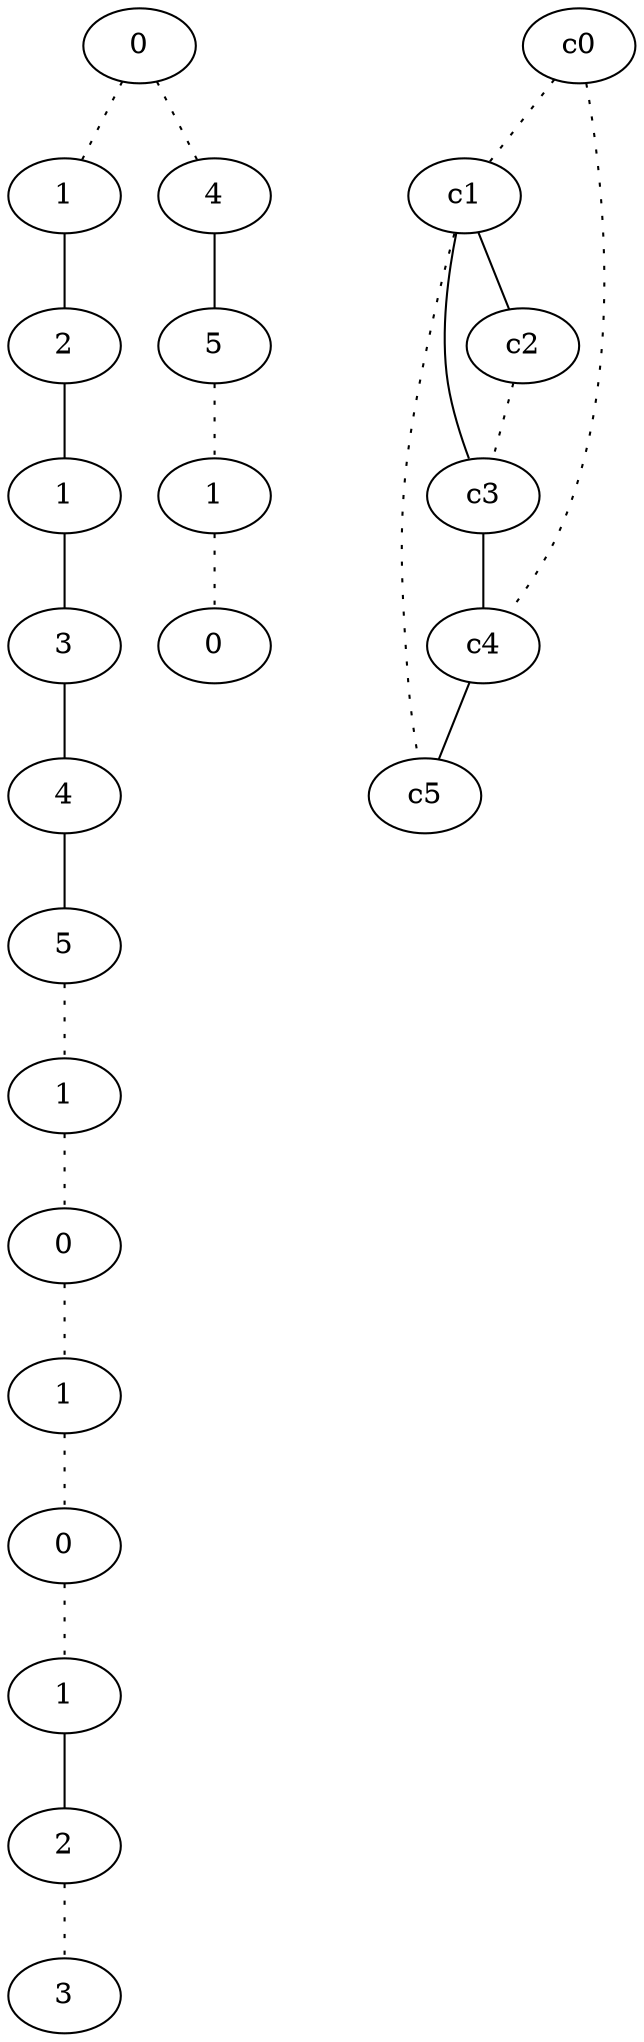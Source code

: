 graph {
a0[label=0];
a1[label=1];
a2[label=2];
a3[label=1];
a4[label=3];
a5[label=4];
a6[label=5];
a7[label=1];
a8[label=0];
a9[label=1];
a10[label=0];
a11[label=1];
a12[label=2];
a13[label=3];
a14[label=4];
a15[label=5];
a16[label=1];
a17[label=0];
a0 -- a1 [style=dotted];
a0 -- a14 [style=dotted];
a1 -- a2;
a2 -- a3;
a3 -- a4;
a4 -- a5;
a5 -- a6;
a6 -- a7 [style=dotted];
a7 -- a8 [style=dotted];
a8 -- a9 [style=dotted];
a9 -- a10 [style=dotted];
a10 -- a11 [style=dotted];
a11 -- a12;
a12 -- a13 [style=dotted];
a14 -- a15;
a15 -- a16 [style=dotted];
a16 -- a17 [style=dotted];
c0 -- c1 [style=dotted];
c0 -- c4 [style=dotted];
c1 -- c2;
c1 -- c3;
c1 -- c5 [style=dotted];
c2 -- c3 [style=dotted];
c3 -- c4;
c4 -- c5;
}
